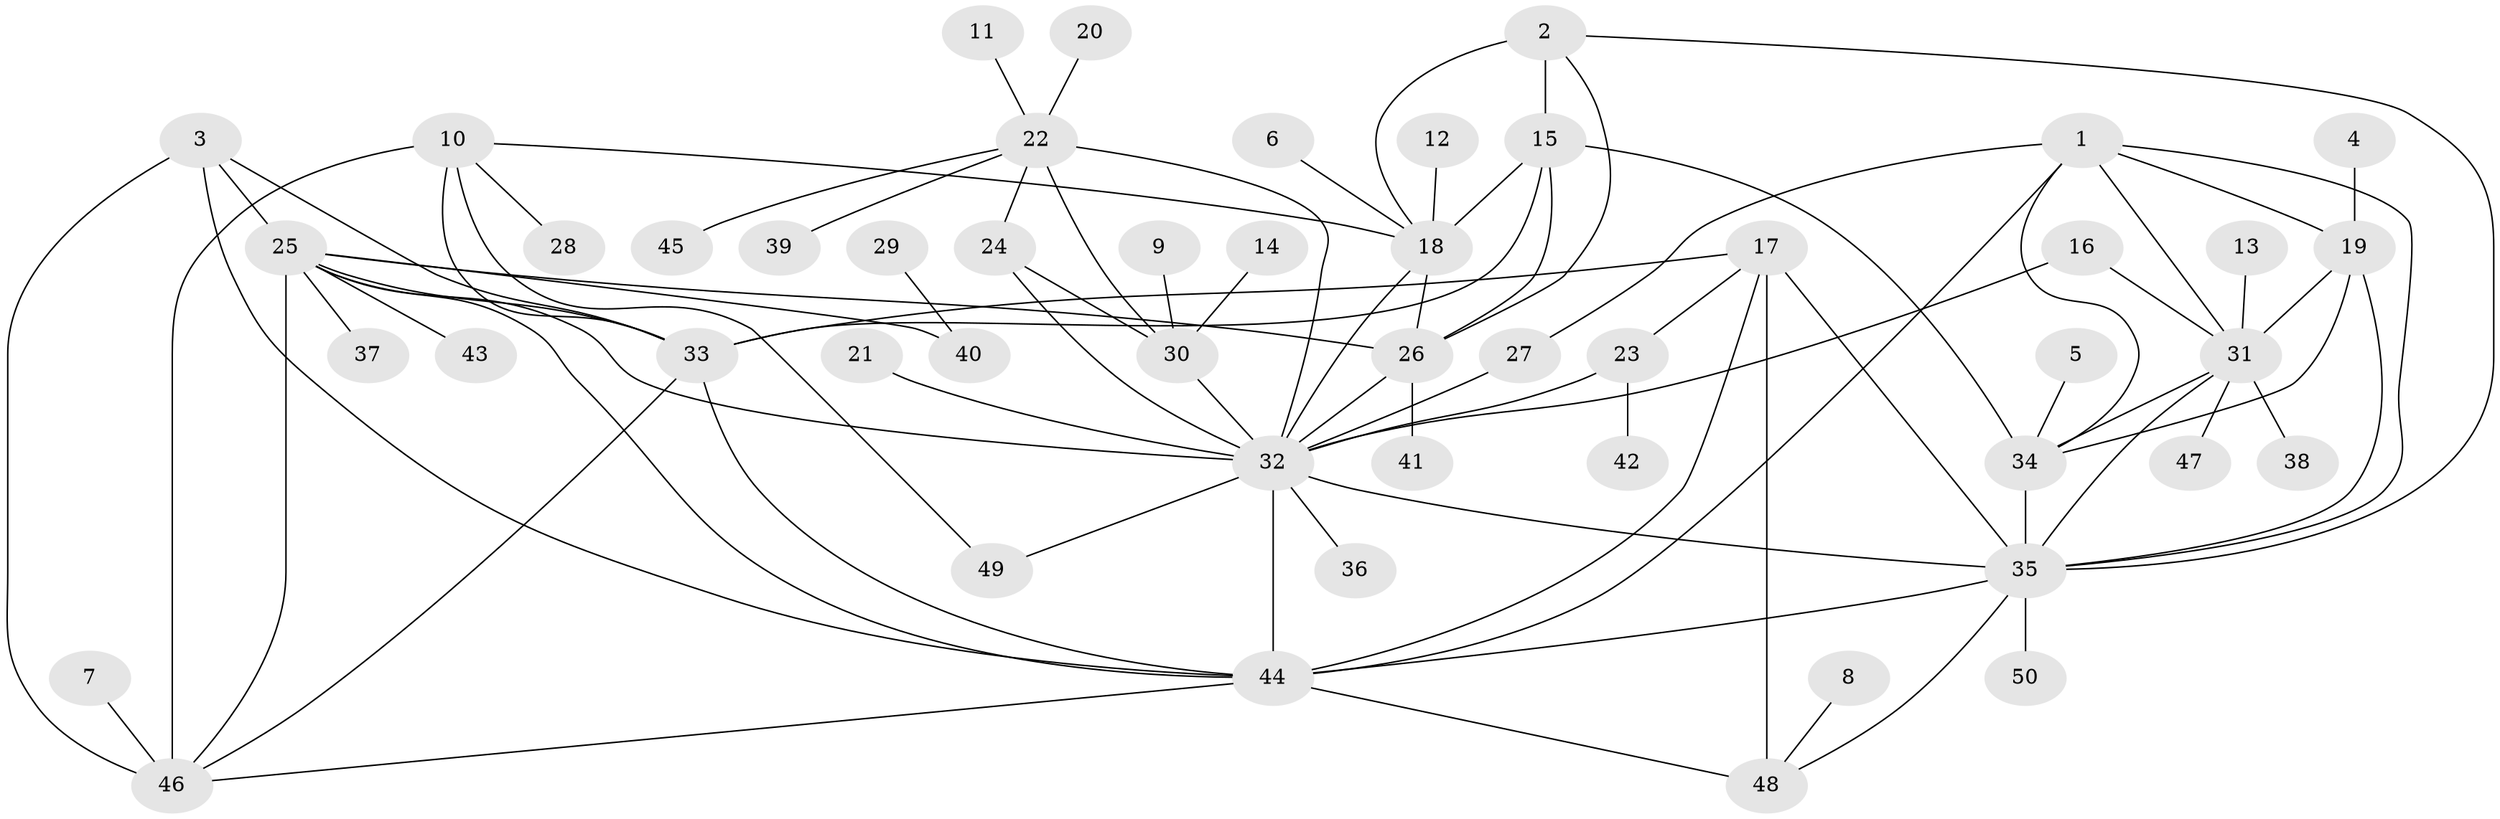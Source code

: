 // original degree distribution, {5: 0.04, 6: 0.05, 7: 0.04, 8: 0.04, 9: 0.06, 14: 0.01, 10: 0.01, 4: 0.03, 2: 0.14, 1: 0.54, 3: 0.04}
// Generated by graph-tools (version 1.1) at 2025/26/03/09/25 03:26:37]
// undirected, 50 vertices, 85 edges
graph export_dot {
graph [start="1"]
  node [color=gray90,style=filled];
  1;
  2;
  3;
  4;
  5;
  6;
  7;
  8;
  9;
  10;
  11;
  12;
  13;
  14;
  15;
  16;
  17;
  18;
  19;
  20;
  21;
  22;
  23;
  24;
  25;
  26;
  27;
  28;
  29;
  30;
  31;
  32;
  33;
  34;
  35;
  36;
  37;
  38;
  39;
  40;
  41;
  42;
  43;
  44;
  45;
  46;
  47;
  48;
  49;
  50;
  1 -- 19 [weight=1.0];
  1 -- 27 [weight=1.0];
  1 -- 31 [weight=1.0];
  1 -- 34 [weight=1.0];
  1 -- 35 [weight=1.0];
  1 -- 44 [weight=1.0];
  2 -- 15 [weight=2.0];
  2 -- 18 [weight=2.0];
  2 -- 26 [weight=2.0];
  2 -- 35 [weight=1.0];
  3 -- 25 [weight=1.0];
  3 -- 33 [weight=1.0];
  3 -- 44 [weight=1.0];
  3 -- 46 [weight=1.0];
  4 -- 19 [weight=1.0];
  5 -- 34 [weight=1.0];
  6 -- 18 [weight=1.0];
  7 -- 46 [weight=1.0];
  8 -- 48 [weight=1.0];
  9 -- 30 [weight=1.0];
  10 -- 18 [weight=1.0];
  10 -- 28 [weight=1.0];
  10 -- 33 [weight=1.0];
  10 -- 46 [weight=2.0];
  10 -- 49 [weight=1.0];
  11 -- 22 [weight=1.0];
  12 -- 18 [weight=1.0];
  13 -- 31 [weight=1.0];
  14 -- 30 [weight=1.0];
  15 -- 18 [weight=1.0];
  15 -- 26 [weight=1.0];
  15 -- 33 [weight=1.0];
  15 -- 34 [weight=1.0];
  16 -- 31 [weight=1.0];
  16 -- 32 [weight=1.0];
  17 -- 23 [weight=1.0];
  17 -- 33 [weight=1.0];
  17 -- 35 [weight=2.0];
  17 -- 44 [weight=2.0];
  17 -- 48 [weight=2.0];
  18 -- 26 [weight=1.0];
  18 -- 32 [weight=1.0];
  19 -- 31 [weight=1.0];
  19 -- 34 [weight=1.0];
  19 -- 35 [weight=1.0];
  20 -- 22 [weight=1.0];
  21 -- 32 [weight=1.0];
  22 -- 24 [weight=1.0];
  22 -- 30 [weight=1.0];
  22 -- 32 [weight=2.0];
  22 -- 39 [weight=1.0];
  22 -- 45 [weight=1.0];
  23 -- 32 [weight=1.0];
  23 -- 42 [weight=1.0];
  24 -- 30 [weight=1.0];
  24 -- 32 [weight=2.0];
  25 -- 26 [weight=1.0];
  25 -- 32 [weight=1.0];
  25 -- 33 [weight=1.0];
  25 -- 37 [weight=1.0];
  25 -- 40 [weight=1.0];
  25 -- 43 [weight=1.0];
  25 -- 44 [weight=1.0];
  25 -- 46 [weight=1.0];
  26 -- 32 [weight=1.0];
  26 -- 41 [weight=1.0];
  27 -- 32 [weight=1.0];
  29 -- 40 [weight=1.0];
  30 -- 32 [weight=2.0];
  31 -- 34 [weight=1.0];
  31 -- 35 [weight=1.0];
  31 -- 38 [weight=1.0];
  31 -- 47 [weight=1.0];
  32 -- 35 [weight=1.0];
  32 -- 36 [weight=1.0];
  32 -- 44 [weight=2.0];
  32 -- 49 [weight=1.0];
  33 -- 44 [weight=1.0];
  33 -- 46 [weight=1.0];
  34 -- 35 [weight=2.0];
  35 -- 44 [weight=1.0];
  35 -- 48 [weight=1.0];
  35 -- 50 [weight=1.0];
  44 -- 46 [weight=1.0];
  44 -- 48 [weight=1.0];
}

